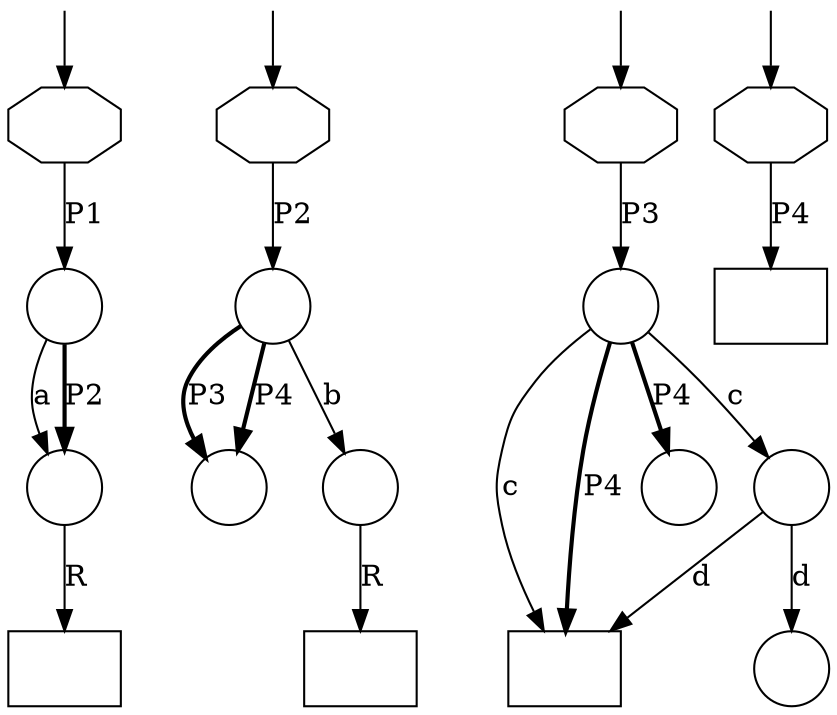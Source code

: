 digraph g {

	s0 [shape="octagon" label=""];
	s1 [shape="circle" label=""];
	s2 [shape="circle" label=""];
	s3 [shape="box" label=""];
	s4 [shape="octagon" label=""];
	s5 [shape="circle" label=""];
	s6 [shape="circle" label=""];
	s7 [shape="circle" label=""];
	s8 [shape="box" label=""];
	s9 [shape="octagon" label=""];
	s10 [shape="box" label=""];
	s11 [shape="circle" label=""];
	s12 [shape="circle" label=""];
	s13 [shape="circle" label=""];
	s14 [shape="circle" label=""];
	s15 [shape="octagon" label=""];
	s16 [shape="box" label=""];
	s0 -> s1 [style="" label="P1"];
	s1 -> s2 [style="" label="a"];
	s1 -> s2 [style="bold" label="P2"];
	s2 -> s3 [style="" label="R"];
	s4 -> s6 [style="" label="P2"];
	s6 -> s7 [style="" label="b"];
	s6 -> s5 [style="bold" label="P3"];
	s6 -> s5 [style="bold" label="P4"];
	s7 -> s8 [style="" label="R"];
	s9 -> s12 [style="" label="P3"];
	s12 -> s13 [style="" label="c"];
	s12 -> s10 [style="" label="c"];
	s12 -> s11 [style="bold" label="P4"];
	s12 -> s10 [style="bold" label="P4"];
	s13 -> s14 [style="" label="d"];
	s13 -> s10 [style="" label="d"];
	s15 -> s16 [style="" label="P4"];

__start0 [label="" shape="none" width="0" height="0"];
__start0 -> s4;
__start1 [label="" shape="none" width="0" height="0"];
__start1 -> s9;
__start2 [label="" shape="none" width="0" height="0"];
__start2 -> s15;
__start3 [label="" shape="none" width="0" height="0"];
__start3 -> s0;

}
